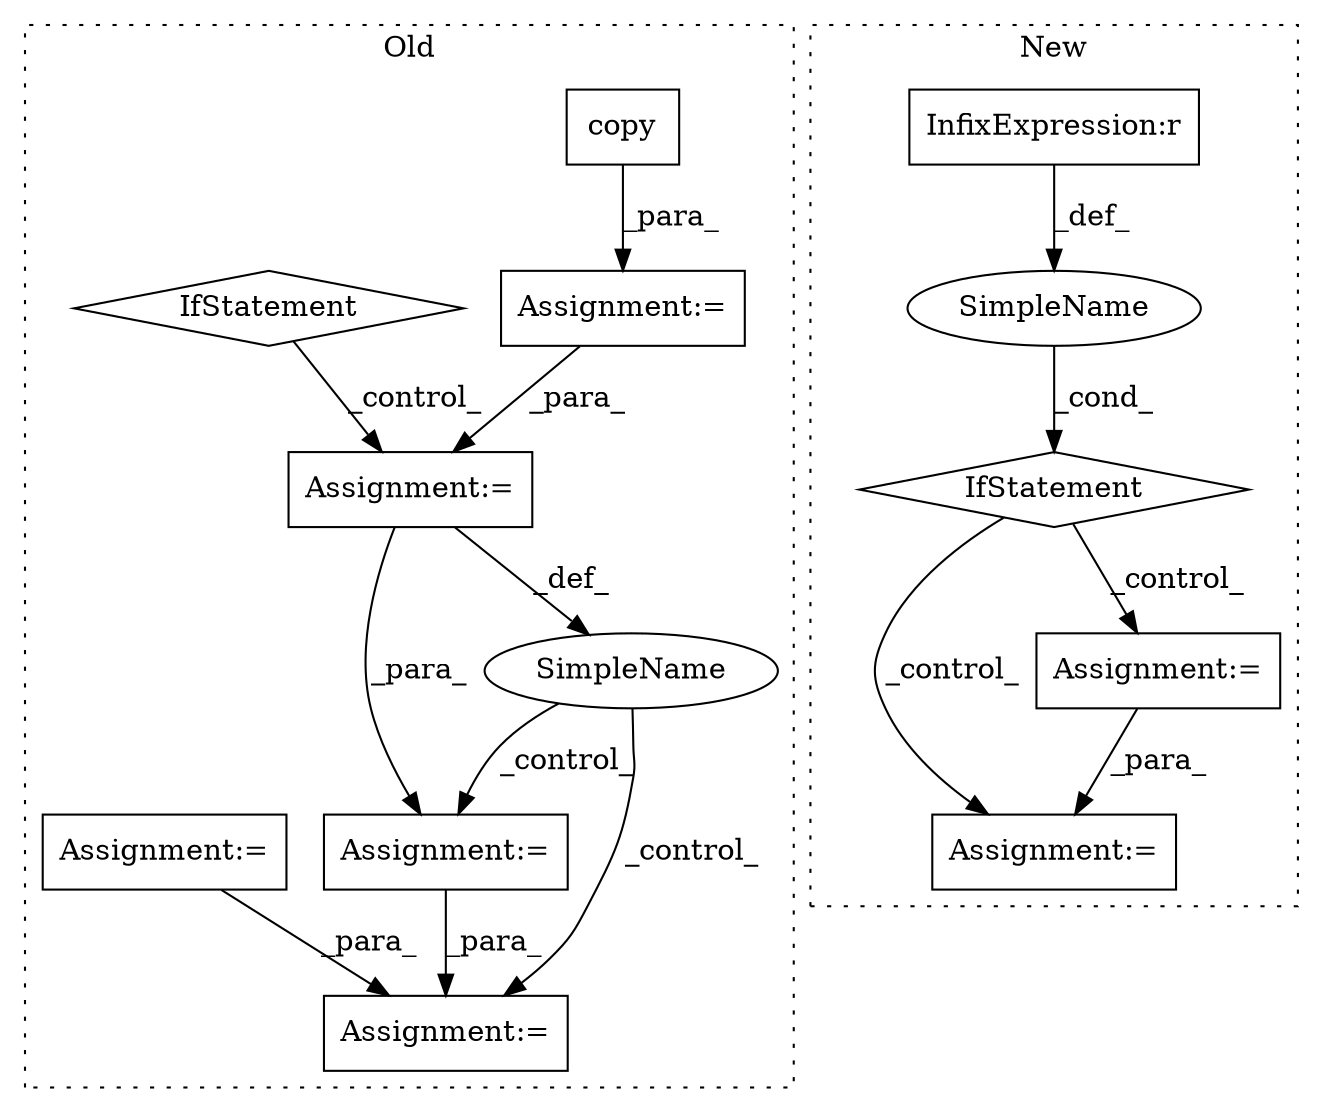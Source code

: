 digraph G {
subgraph cluster0 {
1 [label="copy" a="32" s="41479,41495" l="5,1" shape="box"];
3 [label="Assignment:=" a="7" s="41545" l="2" shape="box"];
7 [label="Assignment:=" a="7" s="41478" l="1" shape="box"];
8 [label="IfStatement" a="25" s="41502,41529" l="4,2" shape="diamond"];
9 [label="Assignment:=" a="7" s="41759" l="1" shape="box"];
10 [label="SimpleName" a="42" s="41711" l="5" shape="ellipse"];
11 [label="Assignment:=" a="7" s="41797" l="1" shape="box"];
12 [label="Assignment:=" a="7" s="41436" l="1" shape="box"];
label = "Old";
style="dotted";
}
subgraph cluster1 {
2 [label="IfStatement" a="25" s="2417,2433" l="4,2" shape="diamond"];
4 [label="Assignment:=" a="7" s="2464" l="14" shape="box"];
5 [label="SimpleName" a="42" s="" l="" shape="ellipse"];
6 [label="InfixExpression:r" a="27" s="2425" l="4" shape="box"];
13 [label="Assignment:=" a="7" s="2564" l="31" shape="box"];
label = "New";
style="dotted";
}
1 -> 7 [label="_para_"];
2 -> 4 [label="_control_"];
2 -> 13 [label="_control_"];
3 -> 9 [label="_para_"];
3 -> 10 [label="_def_"];
5 -> 2 [label="_cond_"];
6 -> 5 [label="_def_"];
7 -> 3 [label="_para_"];
8 -> 3 [label="_control_"];
9 -> 11 [label="_para_"];
10 -> 9 [label="_control_"];
10 -> 11 [label="_control_"];
12 -> 11 [label="_para_"];
13 -> 4 [label="_para_"];
}